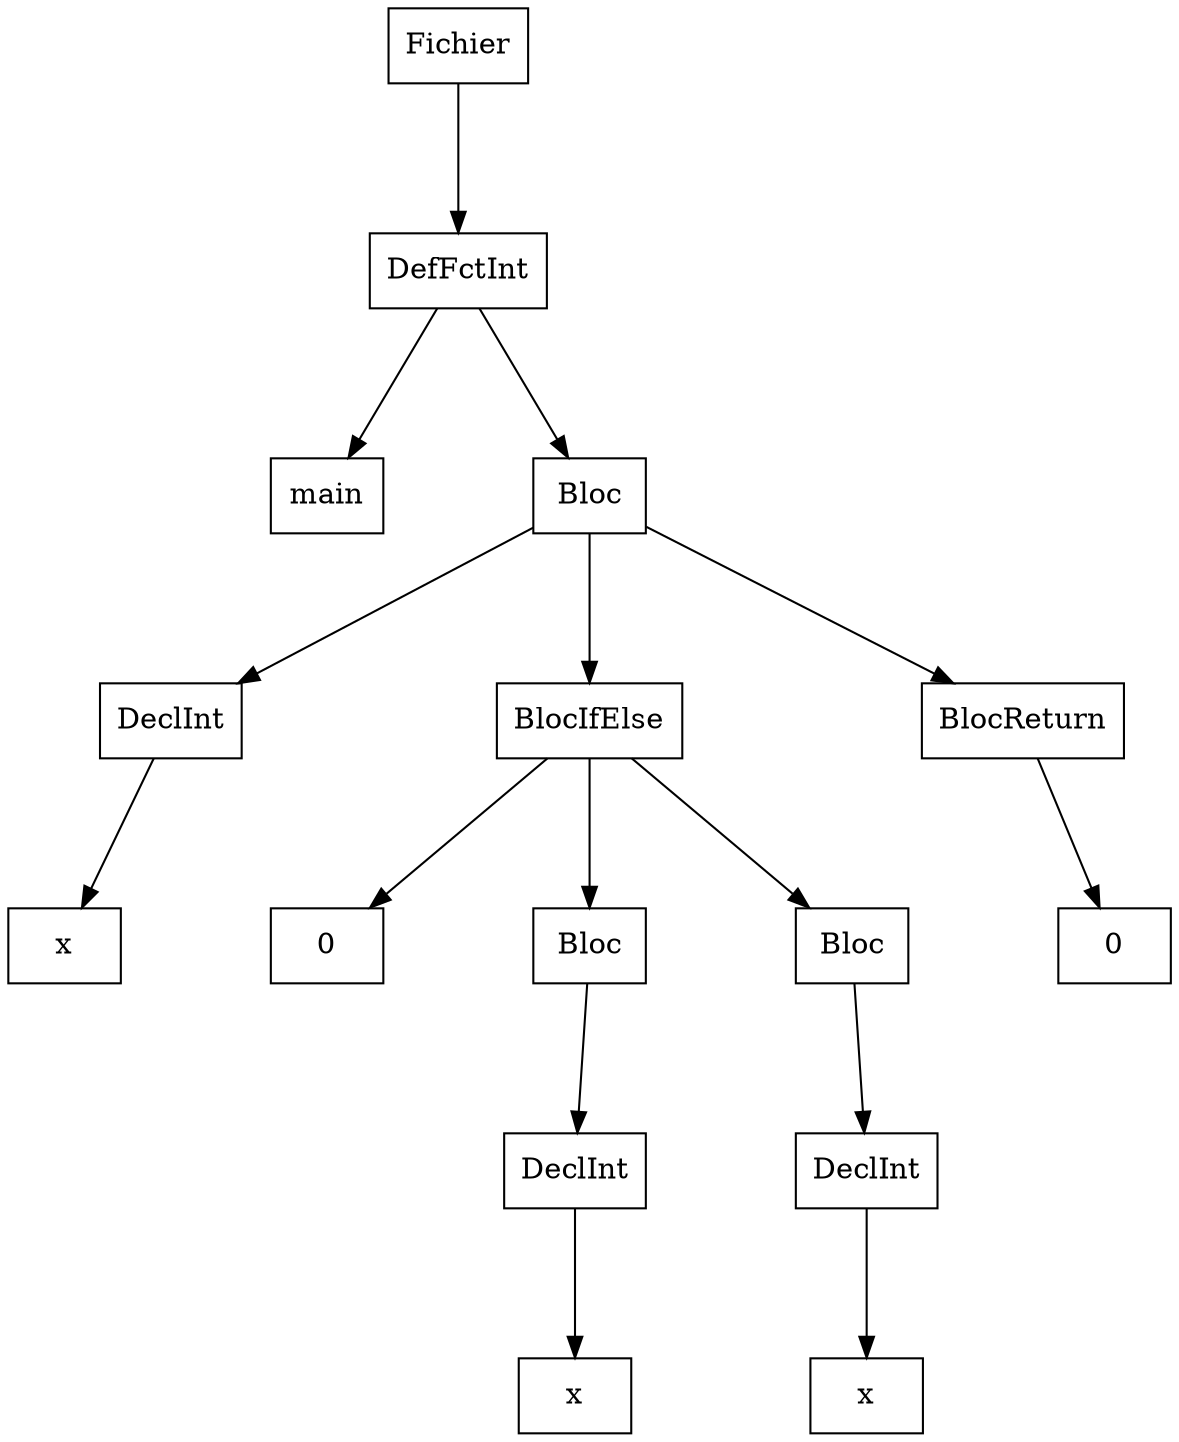 digraph "ast"{

	nodesep=1;
	ranksep=1;

	N0 [label="Fichier", shape="box"];
	N1 [label="DefFctInt", shape="box"];
	N2 [label="main", shape="box"];
	N3 [label="Bloc", shape="box"];
	N4 [label="DeclInt", shape="box"];
	N5 [label="x", shape="box"];
	N6 [label="BlocIfElse", shape="box"];
	N7 [label="0", shape="box"];
	N8 [label="Bloc", shape="box"];
	N9 [label="DeclInt", shape="box"];
	N10 [label="x", shape="box"];
	N11 [label="Bloc", shape="box"];
	N12 [label="DeclInt", shape="box"];
	N13 [label="x", shape="box"];
	N14 [label="BlocReturn", shape="box"];
	N15 [label="0", shape="box"];

	N1 -> N2; 
	N4 -> N5; 
	N3 -> N4; 
	N6 -> N7; 
	N9 -> N10; 
	N8 -> N9; 
	N6 -> N8; 
	N12 -> N13; 
	N11 -> N12; 
	N6 -> N11; 
	N3 -> N6; 
	N14 -> N15; 
	N3 -> N14; 
	N1 -> N3; 
	N0 -> N1; 
}
